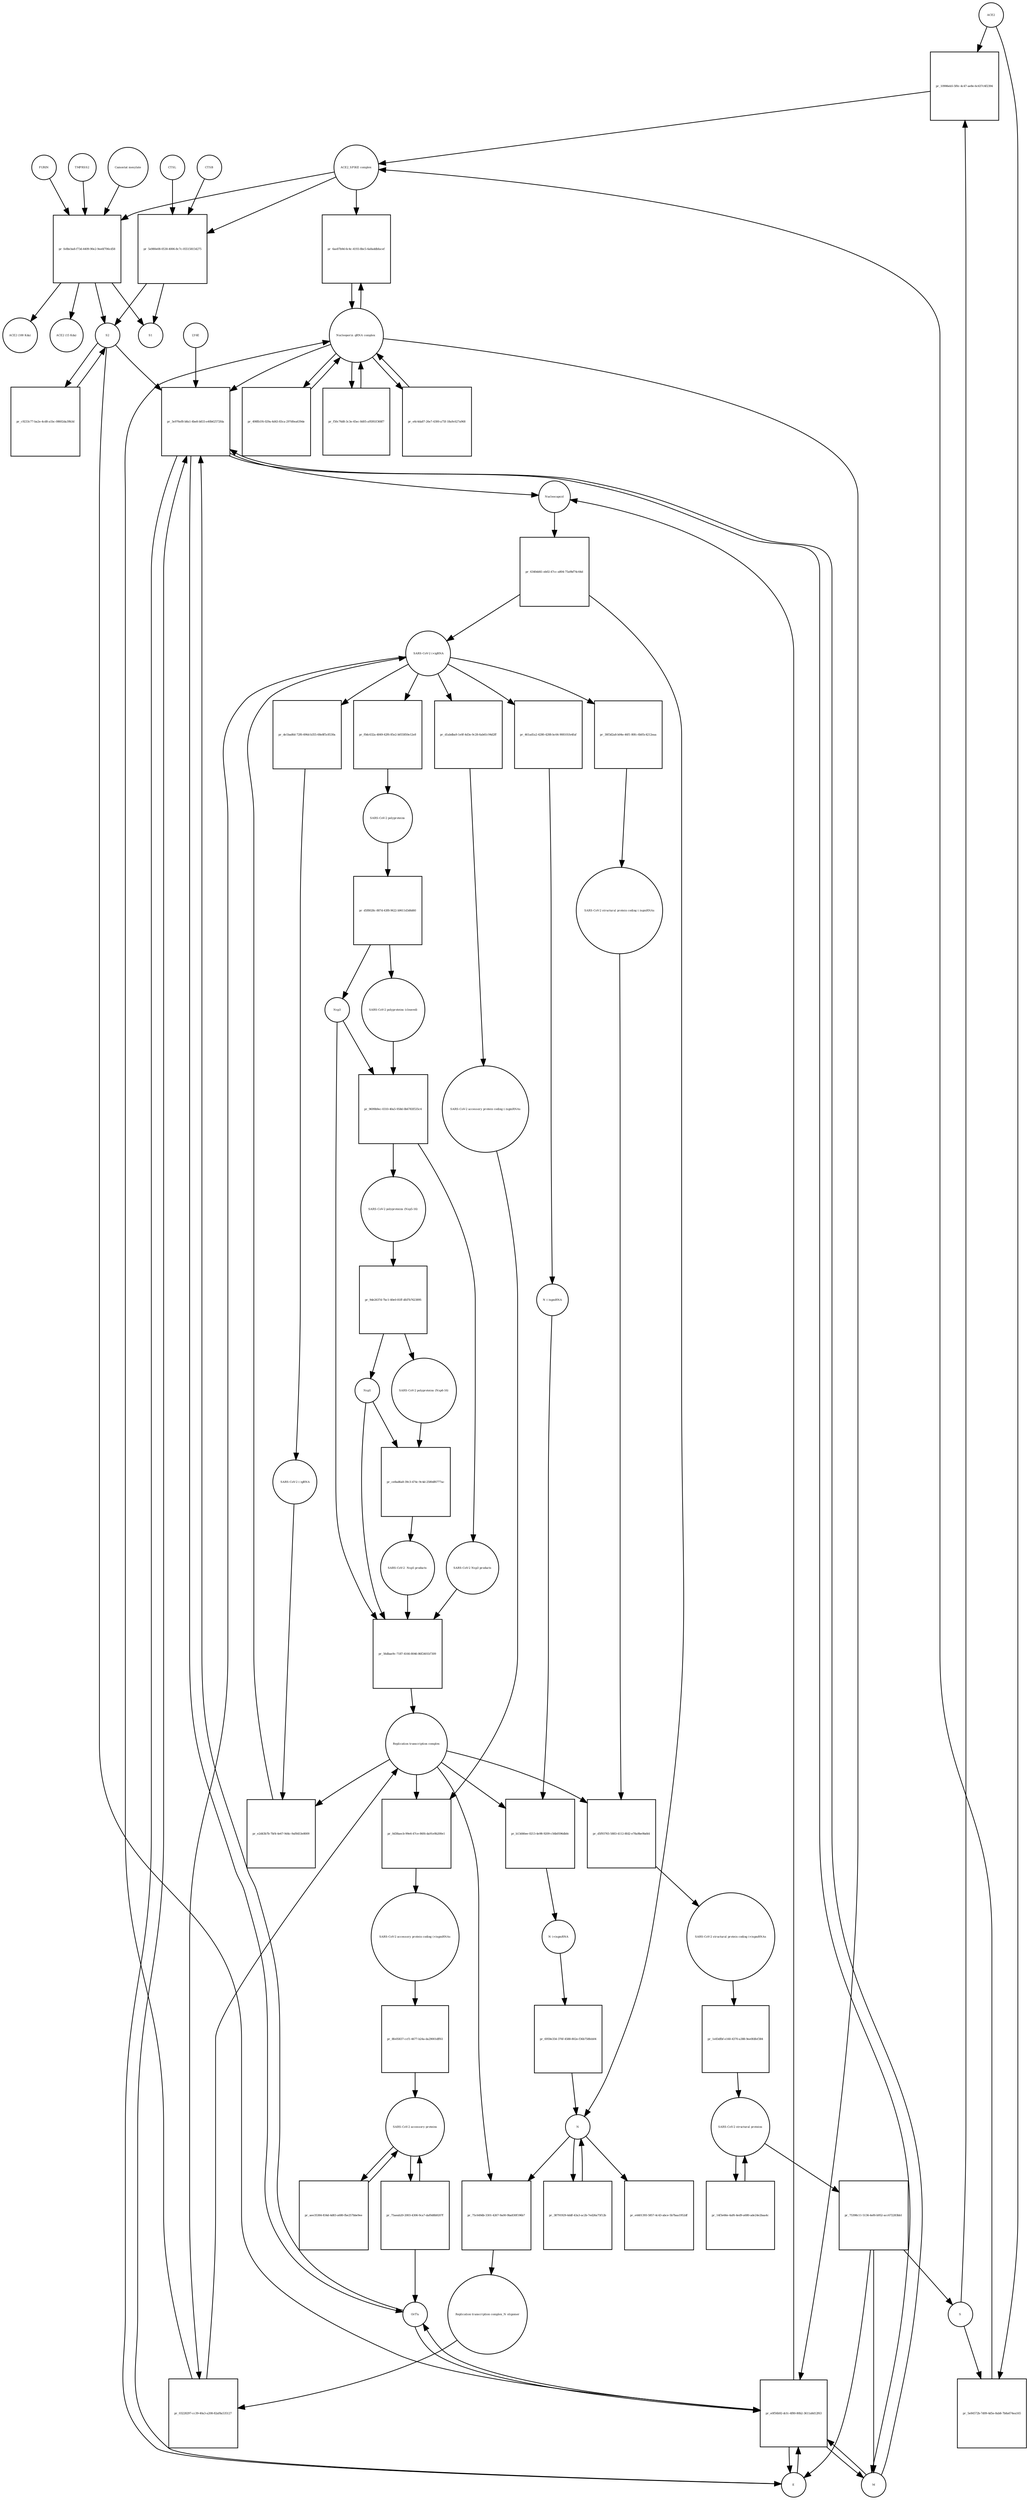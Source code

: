 strict digraph  {
ACE2 [annotation="", bipartite=0, cls=macromolecule, fontsize=4, label=ACE2, shape=circle];
"pr_10906eb5-5f0c-4c47-ae8e-6c637c6f2394" [annotation="", bipartite=1, cls=process, fontsize=4, label="pr_10906eb5-5f0c-4c47-ae8e-6c637c6f2394", shape=square];
"ACE2_SPIKE complex" [annotation="", bipartite=0, cls=complex, fontsize=4, label="ACE2_SPIKE complex", shape=circle];
S [annotation="", bipartite=0, cls="macromolecule multimer", fontsize=4, label=S, shape=circle];
"Nucleoporin_gRNA complex " [annotation="", bipartite=0, cls=complex, fontsize=4, label="Nucleoporin_gRNA complex ", shape=circle];
"pr_6ae87b9d-6c4c-4193-8bc5-6a8addbfacef" [annotation="", bipartite=1, cls=process, fontsize=4, label="pr_6ae87b9d-6c4c-4193-8bc5-6a8addbfacef", shape=square];
"pr_5e980e08-0530-4006-8c7c-055158154275" [annotation="", bipartite=1, cls=process, fontsize=4, label="pr_5e980e08-0530-4006-8c7c-055158154275", shape=square];
S2 [annotation="", bipartite=0, cls=macromolecule, fontsize=4, label=S2, shape=circle];
CTSB [annotation="", bipartite=0, cls=macromolecule, fontsize=4, label=CTSB, shape=circle];
CTSL [annotation="", bipartite=0, cls=macromolecule, fontsize=4, label=CTSL, shape=circle];
S1 [annotation="", bipartite=0, cls=macromolecule, fontsize=4, label=S1, shape=circle];
"pr_5e84572b-7d09-4d5e-8ab8-7b8a674ea165" [annotation="", bipartite=1, cls=process, fontsize=4, label="pr_5e84572b-7d09-4d5e-8ab8-7b8a674ea165", shape=square];
"pr_3e976ef8-b8a1-4be8-b833-e40b62572fda" [annotation="", bipartite=1, cls=process, fontsize=4, label="pr_3e976ef8-b8a1-4be8-b833-e40b62572fda", shape=square];
Nucleocapsid [annotation="", bipartite=0, cls=complex, fontsize=4, label=Nucleocapsid, shape=circle];
LY6E [annotation="", bipartite=0, cls=macromolecule, fontsize=4, label=LY6E, shape=circle];
Orf7a [annotation="", bipartite=0, cls=macromolecule, fontsize=4, label=Orf7a, shape=circle];
E [annotation="", bipartite=0, cls=macromolecule, fontsize=4, label=E, shape=circle];
M [annotation="", bipartite=0, cls=macromolecule, fontsize=4, label=M, shape=circle];
"pr_e0f56b92-dcfc-4f80-80b2-3611a8d12f63" [annotation="", bipartite=1, cls=process, fontsize=4, label="pr_e0f56b92-dcfc-4f80-80b2-3611a8d12f63", shape=square];
"pr_6340dd41-eb02-47cc-a804-75a9bf74c64d" [annotation="", bipartite=1, cls=process, fontsize=4, label="pr_6340dd41-eb02-47cc-a804-75a9bf74c64d", shape=square];
" SARS-CoV-2 (+)gRNA" [annotation="", bipartite=0, cls="nucleic acid feature", fontsize=4, label=" SARS-CoV-2 (+)gRNA", shape=circle];
N [annotation="", bipartite=0, cls="macromolecule multimer", fontsize=4, label=N, shape=circle];
"SARS-CoV-2 polyproteins" [annotation="", bipartite=0, cls=complex, fontsize=4, label="SARS-CoV-2 polyproteins", shape=circle];
"pr_d5f8028c-887d-43f8-9622-b9611d3d6d60" [annotation="", bipartite=1, cls=process, fontsize=4, label="pr_d5f8028c-887d-43f8-9622-b9611d3d6d60", shape=square];
"SARS-CoV-2 polyproteins (cleaved)" [annotation="", bipartite=0, cls=complex, fontsize=4, label="SARS-CoV-2 polyproteins (cleaved)", shape=circle];
Nsp3 [annotation="", bipartite=0, cls=macromolecule, fontsize=4, label=Nsp3, shape=circle];
"pr_498fb1f4-029a-4d43-83ca-297d0ea639de" [annotation="", bipartite=1, cls=process, fontsize=4, label="pr_498fb1f4-029a-4d43-83ca-297d0ea639de", shape=square];
"pr_f50c76d8-3c3e-45ec-8d05-a95f61f368f7" [annotation="", bipartite=1, cls=process, fontsize=4, label="pr_f50c76d8-3c3e-45ec-8d05-a95f61f368f7", shape=square];
"SARS-CoV-2 structural proteins" [annotation="", bipartite=0, cls=complex, fontsize=4, label="SARS-CoV-2 structural proteins", shape=circle];
"pr_75398c11-5136-4ef6-b952-acc672283bb1" [annotation="", bipartite=1, cls=process, fontsize=4, label="pr_75398c11-5136-4ef6-b952-acc672283bb1", shape=square];
"pr_e4401393-5857-4c43-abce-5b7baa1952df" [annotation="", bipartite=1, cls=process, fontsize=4, label="pr_e4401393-5857-4c43-abce-5b7baa1952df", shape=square];
"SARS-CoV-2 accessory proteins" [annotation="", bipartite=0, cls=complex, fontsize=4, label="SARS-CoV-2 accessory proteins", shape=circle];
"pr_aee35384-834d-4d83-a680-fbe257bbe9ee" [annotation="", bipartite=1, cls=process, fontsize=4, label="pr_aee35384-834d-4d83-a680-fbe257bbe9ee", shape=square];
"pr_14f3e66e-4af6-4ed9-a680-ade24e2baa4c" [annotation="", bipartite=1, cls=process, fontsize=4, label="pr_14f3e66e-4af6-4ed9-a680-ade24e2baa4c", shape=square];
"pr_38791929-4ddf-43a3-ac2b-7ed26a75f12b" [annotation="", bipartite=1, cls=process, fontsize=4, label="pr_38791929-4ddf-43a3-ac2b-7ed26a75f12b", shape=square];
"SARS-CoV-2 accessory protein coding (-)sgmRNAs" [annotation="", bipartite=0, cls=complex, fontsize=4, label="SARS-CoV-2 accessory protein coding (-)sgmRNAs", shape=circle];
"pr_0d38aecb-99e6-47ce-86f4-da91e9b200e1" [annotation="", bipartite=1, cls=process, fontsize=4, label="pr_0d38aecb-99e6-47ce-86f4-da91e9b200e1", shape=square];
"SARS-CoV-2 accessory protein coding (+)sgmRNAs" [annotation="", bipartite=0, cls=complex, fontsize=4, label="SARS-CoV-2 accessory protein coding (+)sgmRNAs", shape=circle];
"Replication transcription complex" [annotation="", bipartite=0, cls=complex, fontsize=4, label="Replication transcription complex", shape=circle];
"SARS-CoV-2 structural protein coding (-)sgmRNAs" [annotation="", bipartite=0, cls=complex, fontsize=4, label="SARS-CoV-2 structural protein coding (-)sgmRNAs", shape=circle];
"pr_d5f93765-5883-4112-8fd2-e78a9be9bd44" [annotation="", bipartite=1, cls=process, fontsize=4, label="pr_d5f93765-5883-4112-8fd2-e78a9be9bd44", shape=square];
"SARS-CoV-2 structural protein coding (+)sgmRNAs" [annotation="", bipartite=0, cls=complex, fontsize=4, label="SARS-CoV-2 structural protein coding (+)sgmRNAs", shape=circle];
"N (-)sgmRNA" [annotation="", bipartite=0, cls="nucleic acid feature", fontsize=4, label="N (-)sgmRNA", shape=circle];
"pr_b13d46ee-0213-4e98-9209-c56b0596db0c" [annotation="", bipartite=1, cls=process, fontsize=4, label="pr_b13d46ee-0213-4e98-9209-c56b0596db0c", shape=square];
"N (+)sgmRNA" [annotation="", bipartite=0, cls="nucleic acid feature", fontsize=4, label="N (+)sgmRNA", shape=circle];
"pr_6959e354-376f-4588-802e-f36b758feb04" [annotation="", bipartite=1, cls=process, fontsize=4, label="pr_6959e354-376f-4588-802e-f36b758feb04", shape=square];
"pr_8fe05837-ccf1-4677-b24a-da29001dff61" [annotation="", bipartite=1, cls=process, fontsize=4, label="pr_8fe05837-ccf1-4677-b24a-da29001dff61", shape=square];
"pr_1e83dfbf-e160-4370-a388-9ee0fdfef384" [annotation="", bipartite=1, cls=process, fontsize=4, label="pr_1e83dfbf-e160-4370-a388-9ee0fdfef384", shape=square];
"pr_e6c4da87-26e7-4300-a75f-18a9c627a968" [annotation="", bipartite=1, cls=process, fontsize=4, label="pr_e6c4da87-26e7-4300-a75f-18a9c627a968", shape=square];
"pr_75aeab20-2003-4306-9ca7-daf0d8b9207f" [annotation="", bipartite=1, cls=process, fontsize=4, label="pr_75aeab20-2003-4306-9ca7-daf0d8b9207f", shape=square];
"pr_fe8bcba8-f73d-4409-90e2-9ee6f706cd58" [annotation="", bipartite=1, cls=process, fontsize=4, label="pr_fe8bcba8-f73d-4409-90e2-9ee6f706cd58", shape=square];
FURIN [annotation="", bipartite=0, cls=macromolecule, fontsize=4, label=FURIN, shape=circle];
TMPRSS2 [annotation="", bipartite=0, cls=macromolecule, fontsize=4, label=TMPRSS2, shape=circle];
"Camostat mesylate" [annotation="urn_miriam_pubchem.compound_2536", bipartite=0, cls="simple chemical", fontsize=4, label="Camostat mesylate", shape=circle];
"ACE2 (100 Kda)" [annotation="", bipartite=0, cls=macromolecule, fontsize=4, label="ACE2 (100 Kda)", shape=circle];
"ACE2 (15 Kda)" [annotation="", bipartite=0, cls=macromolecule, fontsize=4, label="ACE2 (15 Kda)", shape=circle];
"pr_c9233c77-ba2e-4cd8-a1bc-08602da39b3d" [annotation="", bipartite=1, cls=process, fontsize=4, label="pr_c9233c77-ba2e-4cd8-a1bc-08602da39b3d", shape=square];
"pr_9699b9ec-0310-40a5-958d-0b6783f535c4" [annotation="", bipartite=1, cls=process, fontsize=4, label="pr_9699b9ec-0310-40a5-958d-0b6783f535c4", shape=square];
"SARS-CoV-2 Nsp3 products" [annotation="", bipartite=0, cls=complex, fontsize=4, label="SARS-CoV-2 Nsp3 products", shape=circle];
"SARS-CoV-2 polyproteins (Nsp5-16)" [annotation="", bipartite=0, cls=complex, fontsize=4, label="SARS-CoV-2 polyproteins (Nsp5-16)", shape=circle];
"pr_9de2637d-7bc1-40e0-81ff-dfd7b7623895" [annotation="", bipartite=1, cls=process, fontsize=4, label="pr_9de2637d-7bc1-40e0-81ff-dfd7b7623895", shape=square];
"SARS-CoV-2 polyproteins (Nsp6-16)" [annotation="", bipartite=0, cls=complex, fontsize=4, label="SARS-CoV-2 polyproteins (Nsp6-16)", shape=circle];
Nsp5 [annotation="", bipartite=0, cls=macromolecule, fontsize=4, label=Nsp5, shape=circle];
"pr_ce8ad6a8-39c3-474c-9c4d-2580df6777ac" [annotation="", bipartite=1, cls=process, fontsize=4, label="pr_ce8ad6a8-39c3-474c-9c4d-2580df6777ac", shape=square];
"SARS-CoV-2  Nsp5 products" [annotation="", bipartite=0, cls=complex, fontsize=4, label="SARS-CoV-2  Nsp5 products", shape=circle];
"pr_f0dc632a-4849-42f6-85e2-b055850e12e8" [annotation="", bipartite=1, cls=process, fontsize=4, label="pr_f0dc632a-4849-42f6-85e2-b055850e12e8", shape=square];
"pr_56dbae9c-7187-4166-8046-86f2401b7309" [annotation="", bipartite=1, cls=process, fontsize=4, label="pr_56dbae9c-7187-4166-8046-86f2401b7309", shape=square];
"Replication transcription complex_N oligomer" [annotation="", bipartite=0, cls=complex, fontsize=4, label="Replication transcription complex_N oligomer", shape=circle];
"pr_03228297-cc39-40a3-a208-82af8a535127" [annotation="", bipartite=1, cls=process, fontsize=4, label="pr_03228297-cc39-40a3-a208-82af8a535127", shape=square];
"pr_de1bad6d-72f6-496d-b355-68e8f5c8530a" [annotation="", bipartite=1, cls=process, fontsize=4, label="pr_de1bad6d-72f6-496d-b355-68e8f5c8530a", shape=square];
" SARS-CoV-2 (-)gRNA" [annotation="", bipartite=0, cls="nucleic acid feature", fontsize=4, label=" SARS-CoV-2 (-)gRNA", shape=circle];
"pr_461ad1a2-4280-4288-bc64-908101fe4faf" [annotation="", bipartite=1, cls=process, fontsize=4, label="pr_461ad1a2-4280-4288-bc64-908101fe4faf", shape=square];
"pr_30f3d2a8-b04e-46f1-80fc-6b05c4212eaa" [annotation="", bipartite=1, cls=process, fontsize=4, label="pr_30f3d2a8-b04e-46f1-80fc-6b05c4212eaa", shape=square];
"pr_d1abdba9-1e0f-4d3e-9c28-6ab61c94d2ff" [annotation="", bipartite=1, cls=process, fontsize=4, label="pr_d1abdba9-1e0f-4d3e-9c28-6ab61c94d2ff", shape=square];
"pr_e2d43b7b-7bf4-4e67-9d4c-9af8453e8009" [annotation="", bipartite=1, cls=process, fontsize=4, label="pr_e2d43b7b-7bf4-4e67-9d4c-9af8453e8009", shape=square];
"pr_75c649db-3301-4267-9a00-9ba830f196b7" [annotation="", bipartite=1, cls=process, fontsize=4, label="pr_75c649db-3301-4267-9a00-9ba830f196b7", shape=square];
ACE2 -> "pr_10906eb5-5f0c-4c47-ae8e-6c637c6f2394"  [annotation="", interaction_type=consumption];
ACE2 -> "pr_5e84572b-7d09-4d5e-8ab8-7b8a674ea165"  [annotation="", interaction_type=consumption];
"pr_10906eb5-5f0c-4c47-ae8e-6c637c6f2394" -> "ACE2_SPIKE complex"  [annotation="", interaction_type=production];
"ACE2_SPIKE complex" -> "pr_6ae87b9d-6c4c-4193-8bc5-6a8addbfacef"  [annotation="urn_miriam_pubmed_32142651|urn_miriam_pubmed_32094589", interaction_type=stimulation];
"ACE2_SPIKE complex" -> "pr_5e980e08-0530-4006-8c7c-055158154275"  [annotation="", interaction_type=consumption];
"ACE2_SPIKE complex" -> "pr_fe8bcba8-f73d-4409-90e2-9ee6f706cd58"  [annotation="", interaction_type=consumption];
S -> "pr_10906eb5-5f0c-4c47-ae8e-6c637c6f2394"  [annotation="", interaction_type=consumption];
S -> "pr_5e84572b-7d09-4d5e-8ab8-7b8a674ea165"  [annotation="", interaction_type=consumption];
"Nucleoporin_gRNA complex " -> "pr_6ae87b9d-6c4c-4193-8bc5-6a8addbfacef"  [annotation="", interaction_type=consumption];
"Nucleoporin_gRNA complex " -> "pr_3e976ef8-b8a1-4be8-b833-e40b62572fda"  [annotation="", interaction_type=consumption];
"Nucleoporin_gRNA complex " -> "pr_e0f56b92-dcfc-4f80-80b2-3611a8d12f63"  [annotation="", interaction_type=consumption];
"Nucleoporin_gRNA complex " -> "pr_498fb1f4-029a-4d43-83ca-297d0ea639de"  [annotation="", interaction_type=consumption];
"Nucleoporin_gRNA complex " -> "pr_f50c76d8-3c3e-45ec-8d05-a95f61f368f7"  [annotation="", interaction_type=consumption];
"Nucleoporin_gRNA complex " -> "pr_e6c4da87-26e7-4300-a75f-18a9c627a968"  [annotation="", interaction_type=consumption];
"pr_6ae87b9d-6c4c-4193-8bc5-6a8addbfacef" -> "Nucleoporin_gRNA complex "  [annotation="", interaction_type=production];
"pr_5e980e08-0530-4006-8c7c-055158154275" -> S2  [annotation="", interaction_type=production];
"pr_5e980e08-0530-4006-8c7c-055158154275" -> S1  [annotation="", interaction_type=production];
S2 -> "pr_3e976ef8-b8a1-4be8-b833-e40b62572fda"  [annotation="urn_miriam_doi_10.1101%2F2020.03.05.979260|urn_miriam_doi_10.1101%2F2020.04.02.021469", interaction_type=stimulation];
S2 -> "pr_e0f56b92-dcfc-4f80-80b2-3611a8d12f63"  [annotation="", interaction_type=stimulation];
S2 -> "pr_c9233c77-ba2e-4cd8-a1bc-08602da39b3d"  [annotation="", interaction_type=consumption];
CTSB -> "pr_5e980e08-0530-4006-8c7c-055158154275"  [annotation=urn_miriam_pubmed_32142651, interaction_type=catalysis];
CTSL -> "pr_5e980e08-0530-4006-8c7c-055158154275"  [annotation=urn_miriam_pubmed_32142651, interaction_type=catalysis];
"pr_5e84572b-7d09-4d5e-8ab8-7b8a674ea165" -> "ACE2_SPIKE complex"  [annotation="", interaction_type=production];
"pr_3e976ef8-b8a1-4be8-b833-e40b62572fda" -> Nucleocapsid  [annotation="", interaction_type=production];
"pr_3e976ef8-b8a1-4be8-b833-e40b62572fda" -> Orf7a  [annotation="", interaction_type=production];
"pr_3e976ef8-b8a1-4be8-b833-e40b62572fda" -> E  [annotation="", interaction_type=production];
"pr_3e976ef8-b8a1-4be8-b833-e40b62572fda" -> M  [annotation="", interaction_type=production];
Nucleocapsid -> "pr_6340dd41-eb02-47cc-a804-75a9bf74c64d"  [annotation="", interaction_type=consumption];
LY6E -> "pr_3e976ef8-b8a1-4be8-b833-e40b62572fda"  [annotation="urn_miriam_doi_10.1101%2F2020.03.05.979260|urn_miriam_doi_10.1101%2F2020.04.02.021469", interaction_type=inhibition];
Orf7a -> "pr_3e976ef8-b8a1-4be8-b833-e40b62572fda"  [annotation="", interaction_type=consumption];
Orf7a -> "pr_e0f56b92-dcfc-4f80-80b2-3611a8d12f63"  [annotation="", interaction_type=consumption];
E -> "pr_3e976ef8-b8a1-4be8-b833-e40b62572fda"  [annotation="", interaction_type=consumption];
E -> "pr_e0f56b92-dcfc-4f80-80b2-3611a8d12f63"  [annotation="", interaction_type=consumption];
M -> "pr_3e976ef8-b8a1-4be8-b833-e40b62572fda"  [annotation="", interaction_type=consumption];
M -> "pr_e0f56b92-dcfc-4f80-80b2-3611a8d12f63"  [annotation="", interaction_type=consumption];
"pr_e0f56b92-dcfc-4f80-80b2-3611a8d12f63" -> Nucleocapsid  [annotation="", interaction_type=production];
"pr_e0f56b92-dcfc-4f80-80b2-3611a8d12f63" -> E  [annotation="", interaction_type=production];
"pr_e0f56b92-dcfc-4f80-80b2-3611a8d12f63" -> M  [annotation="", interaction_type=production];
"pr_e0f56b92-dcfc-4f80-80b2-3611a8d12f63" -> Orf7a  [annotation="", interaction_type=production];
"pr_6340dd41-eb02-47cc-a804-75a9bf74c64d" -> " SARS-CoV-2 (+)gRNA"  [annotation="", interaction_type=production];
"pr_6340dd41-eb02-47cc-a804-75a9bf74c64d" -> N  [annotation="", interaction_type=production];
" SARS-CoV-2 (+)gRNA" -> "pr_f0dc632a-4849-42f6-85e2-b055850e12e8"  [annotation="", interaction_type=consumption];
" SARS-CoV-2 (+)gRNA" -> "pr_03228297-cc39-40a3-a208-82af8a535127"  [annotation="", interaction_type=consumption];
" SARS-CoV-2 (+)gRNA" -> "pr_de1bad6d-72f6-496d-b355-68e8f5c8530a"  [annotation="", interaction_type=consumption];
" SARS-CoV-2 (+)gRNA" -> "pr_461ad1a2-4280-4288-bc64-908101fe4faf"  [annotation="", interaction_type=consumption];
" SARS-CoV-2 (+)gRNA" -> "pr_30f3d2a8-b04e-46f1-80fc-6b05c4212eaa"  [annotation="", interaction_type=consumption];
" SARS-CoV-2 (+)gRNA" -> "pr_d1abdba9-1e0f-4d3e-9c28-6ab61c94d2ff"  [annotation="", interaction_type=consumption];
N -> "pr_e4401393-5857-4c43-abce-5b7baa1952df"  [annotation="", interaction_type=consumption];
N -> "pr_38791929-4ddf-43a3-ac2b-7ed26a75f12b"  [annotation="", interaction_type=consumption];
N -> "pr_75c649db-3301-4267-9a00-9ba830f196b7"  [annotation="", interaction_type=consumption];
"SARS-CoV-2 polyproteins" -> "pr_d5f8028c-887d-43f8-9622-b9611d3d6d60"  [annotation=urn_miriam_pubmed_31226023, interaction_type=catalysis];
"pr_d5f8028c-887d-43f8-9622-b9611d3d6d60" -> "SARS-CoV-2 polyproteins (cleaved)"  [annotation="", interaction_type=production];
"pr_d5f8028c-887d-43f8-9622-b9611d3d6d60" -> Nsp3  [annotation="", interaction_type=production];
"SARS-CoV-2 polyproteins (cleaved)" -> "pr_9699b9ec-0310-40a5-958d-0b6783f535c4"  [annotation="", interaction_type=consumption];
Nsp3 -> "pr_9699b9ec-0310-40a5-958d-0b6783f535c4"  [annotation="", interaction_type=catalysis];
Nsp3 -> "pr_56dbae9c-7187-4166-8046-86f2401b7309"  [annotation="", interaction_type=consumption];
"pr_498fb1f4-029a-4d43-83ca-297d0ea639de" -> "Nucleoporin_gRNA complex "  [annotation="", interaction_type=production];
"pr_f50c76d8-3c3e-45ec-8d05-a95f61f368f7" -> "Nucleoporin_gRNA complex "  [annotation="", interaction_type=production];
"SARS-CoV-2 structural proteins" -> "pr_75398c11-5136-4ef6-b952-acc672283bb1"  [annotation="", interaction_type=consumption];
"SARS-CoV-2 structural proteins" -> "pr_14f3e66e-4af6-4ed9-a680-ade24e2baa4c"  [annotation="", interaction_type=consumption];
"pr_75398c11-5136-4ef6-b952-acc672283bb1" -> M  [annotation="", interaction_type=production];
"pr_75398c11-5136-4ef6-b952-acc672283bb1" -> E  [annotation="", interaction_type=production];
"pr_75398c11-5136-4ef6-b952-acc672283bb1" -> S  [annotation="", interaction_type=production];
"SARS-CoV-2 accessory proteins" -> "pr_aee35384-834d-4d83-a680-fbe257bbe9ee"  [annotation="", interaction_type=consumption];
"SARS-CoV-2 accessory proteins" -> "pr_75aeab20-2003-4306-9ca7-daf0d8b9207f"  [annotation="", interaction_type=consumption];
"pr_aee35384-834d-4d83-a680-fbe257bbe9ee" -> "SARS-CoV-2 accessory proteins"  [annotation="", interaction_type=production];
"pr_14f3e66e-4af6-4ed9-a680-ade24e2baa4c" -> "SARS-CoV-2 structural proteins"  [annotation="", interaction_type=production];
"pr_38791929-4ddf-43a3-ac2b-7ed26a75f12b" -> N  [annotation="", interaction_type=production];
"SARS-CoV-2 accessory protein coding (-)sgmRNAs" -> "pr_0d38aecb-99e6-47ce-86f4-da91e9b200e1"  [annotation="", interaction_type=consumption];
"pr_0d38aecb-99e6-47ce-86f4-da91e9b200e1" -> "SARS-CoV-2 accessory protein coding (+)sgmRNAs"  [annotation="", interaction_type=production];
"SARS-CoV-2 accessory protein coding (+)sgmRNAs" -> "pr_8fe05837-ccf1-4677-b24a-da29001dff61"  [annotation="", interaction_type=consumption];
"Replication transcription complex" -> "pr_0d38aecb-99e6-47ce-86f4-da91e9b200e1"  [annotation="", interaction_type="necessary stimulation"];
"Replication transcription complex" -> "pr_d5f93765-5883-4112-8fd2-e78a9be9bd44"  [annotation="", interaction_type="necessary stimulation"];
"Replication transcription complex" -> "pr_b13d46ee-0213-4e98-9209-c56b0596db0c"  [annotation="", interaction_type="necessary stimulation"];
"Replication transcription complex" -> "pr_e2d43b7b-7bf4-4e67-9d4c-9af8453e8009"  [annotation="", interaction_type="necessary stimulation"];
"Replication transcription complex" -> "pr_75c649db-3301-4267-9a00-9ba830f196b7"  [annotation="", interaction_type=consumption];
"SARS-CoV-2 structural protein coding (-)sgmRNAs" -> "pr_d5f93765-5883-4112-8fd2-e78a9be9bd44"  [annotation="", interaction_type=consumption];
"pr_d5f93765-5883-4112-8fd2-e78a9be9bd44" -> "SARS-CoV-2 structural protein coding (+)sgmRNAs"  [annotation="", interaction_type=production];
"SARS-CoV-2 structural protein coding (+)sgmRNAs" -> "pr_1e83dfbf-e160-4370-a388-9ee0fdfef384"  [annotation="", interaction_type=consumption];
"N (-)sgmRNA" -> "pr_b13d46ee-0213-4e98-9209-c56b0596db0c"  [annotation="", interaction_type=consumption];
"pr_b13d46ee-0213-4e98-9209-c56b0596db0c" -> "N (+)sgmRNA"  [annotation="", interaction_type=production];
"N (+)sgmRNA" -> "pr_6959e354-376f-4588-802e-f36b758feb04"  [annotation="", interaction_type=consumption];
"pr_6959e354-376f-4588-802e-f36b758feb04" -> N  [annotation="", interaction_type=production];
"pr_8fe05837-ccf1-4677-b24a-da29001dff61" -> "SARS-CoV-2 accessory proteins"  [annotation="", interaction_type=production];
"pr_1e83dfbf-e160-4370-a388-9ee0fdfef384" -> "SARS-CoV-2 structural proteins"  [annotation="", interaction_type=production];
"pr_e6c4da87-26e7-4300-a75f-18a9c627a968" -> "Nucleoporin_gRNA complex "  [annotation="", interaction_type=production];
"pr_75aeab20-2003-4306-9ca7-daf0d8b9207f" -> "SARS-CoV-2 accessory proteins"  [annotation="", interaction_type=production];
"pr_75aeab20-2003-4306-9ca7-daf0d8b9207f" -> Orf7a  [annotation="", interaction_type=production];
"pr_fe8bcba8-f73d-4409-90e2-9ee6f706cd58" -> S2  [annotation="", interaction_type=production];
"pr_fe8bcba8-f73d-4409-90e2-9ee6f706cd58" -> "ACE2 (100 Kda)"  [annotation="", interaction_type=production];
"pr_fe8bcba8-f73d-4409-90e2-9ee6f706cd58" -> S1  [annotation="", interaction_type=production];
"pr_fe8bcba8-f73d-4409-90e2-9ee6f706cd58" -> "ACE2 (15 Kda)"  [annotation="", interaction_type=production];
FURIN -> "pr_fe8bcba8-f73d-4409-90e2-9ee6f706cd58"  [annotation="", interaction_type=catalysis];
TMPRSS2 -> "pr_fe8bcba8-f73d-4409-90e2-9ee6f706cd58"  [annotation="", interaction_type=catalysis];
"Camostat mesylate" -> "pr_fe8bcba8-f73d-4409-90e2-9ee6f706cd58"  [annotation="", interaction_type=inhibition];
"pr_c9233c77-ba2e-4cd8-a1bc-08602da39b3d" -> S2  [annotation="", interaction_type=production];
"pr_9699b9ec-0310-40a5-958d-0b6783f535c4" -> "SARS-CoV-2 Nsp3 products"  [annotation="", interaction_type=production];
"pr_9699b9ec-0310-40a5-958d-0b6783f535c4" -> "SARS-CoV-2 polyproteins (Nsp5-16)"  [annotation="", interaction_type=production];
"SARS-CoV-2 Nsp3 products" -> "pr_56dbae9c-7187-4166-8046-86f2401b7309"  [annotation="", interaction_type=consumption];
"SARS-CoV-2 polyproteins (Nsp5-16)" -> "pr_9de2637d-7bc1-40e0-81ff-dfd7b7623895"  [annotation="", interaction_type=catalysis];
"pr_9de2637d-7bc1-40e0-81ff-dfd7b7623895" -> "SARS-CoV-2 polyproteins (Nsp6-16)"  [annotation="", interaction_type=production];
"pr_9de2637d-7bc1-40e0-81ff-dfd7b7623895" -> Nsp5  [annotation="", interaction_type=production];
"SARS-CoV-2 polyproteins (Nsp6-16)" -> "pr_ce8ad6a8-39c3-474c-9c4d-2580df6777ac"  [annotation="", interaction_type=consumption];
Nsp5 -> "pr_ce8ad6a8-39c3-474c-9c4d-2580df6777ac"  [annotation="", interaction_type=catalysis];
Nsp5 -> "pr_56dbae9c-7187-4166-8046-86f2401b7309"  [annotation="", interaction_type=consumption];
"pr_ce8ad6a8-39c3-474c-9c4d-2580df6777ac" -> "SARS-CoV-2  Nsp5 products"  [annotation="", interaction_type=production];
"SARS-CoV-2  Nsp5 products" -> "pr_56dbae9c-7187-4166-8046-86f2401b7309"  [annotation="", interaction_type=consumption];
"pr_f0dc632a-4849-42f6-85e2-b055850e12e8" -> "SARS-CoV-2 polyproteins"  [annotation="", interaction_type=production];
"pr_56dbae9c-7187-4166-8046-86f2401b7309" -> "Replication transcription complex"  [annotation="", interaction_type=production];
"Replication transcription complex_N oligomer" -> "pr_03228297-cc39-40a3-a208-82af8a535127"  [annotation="", interaction_type=consumption];
"pr_03228297-cc39-40a3-a208-82af8a535127" -> "Nucleoporin_gRNA complex "  [annotation="", interaction_type=production];
"pr_03228297-cc39-40a3-a208-82af8a535127" -> "Replication transcription complex"  [annotation="", interaction_type=production];
"pr_de1bad6d-72f6-496d-b355-68e8f5c8530a" -> " SARS-CoV-2 (-)gRNA"  [annotation="", interaction_type=production];
" SARS-CoV-2 (-)gRNA" -> "pr_e2d43b7b-7bf4-4e67-9d4c-9af8453e8009"  [annotation="", interaction_type=consumption];
"pr_461ad1a2-4280-4288-bc64-908101fe4faf" -> "N (-)sgmRNA"  [annotation="", interaction_type=production];
"pr_30f3d2a8-b04e-46f1-80fc-6b05c4212eaa" -> "SARS-CoV-2 structural protein coding (-)sgmRNAs"  [annotation="", interaction_type=production];
"pr_d1abdba9-1e0f-4d3e-9c28-6ab61c94d2ff" -> "SARS-CoV-2 accessory protein coding (-)sgmRNAs"  [annotation="", interaction_type=production];
"pr_e2d43b7b-7bf4-4e67-9d4c-9af8453e8009" -> " SARS-CoV-2 (+)gRNA"  [annotation="", interaction_type=production];
"pr_75c649db-3301-4267-9a00-9ba830f196b7" -> "Replication transcription complex_N oligomer"  [annotation="", interaction_type=production];
}
